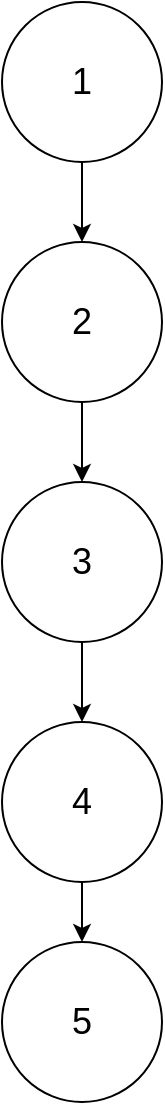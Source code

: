 <mxfile version="28.0.6">
  <diagram name="Page-1" id="AeU1t8Np7fLr96BN7ZkZ">
    <mxGraphModel dx="426" dy="430" grid="1" gridSize="10" guides="1" tooltips="1" connect="1" arrows="1" fold="1" page="1" pageScale="1" pageWidth="850" pageHeight="1100" math="0" shadow="0">
      <root>
        <mxCell id="0" />
        <mxCell id="1" parent="0" />
        <mxCell id="leFjqJFG7srZwq30S-Zs-3" style="edgeStyle=orthogonalEdgeStyle;rounded=0;orthogonalLoop=1;jettySize=auto;html=1;entryX=0.5;entryY=0;entryDx=0;entryDy=0;" edge="1" parent="1" source="leFjqJFG7srZwq30S-Zs-1" target="leFjqJFG7srZwq30S-Zs-2">
          <mxGeometry relative="1" as="geometry" />
        </mxCell>
        <mxCell id="leFjqJFG7srZwq30S-Zs-1" value="&lt;font style=&quot;font-size: 18px;&quot;&gt;1&lt;/font&gt;" style="ellipse;whiteSpace=wrap;html=1;aspect=fixed;" vertex="1" parent="1">
          <mxGeometry x="200" width="80" height="80" as="geometry" />
        </mxCell>
        <mxCell id="leFjqJFG7srZwq30S-Zs-5" style="edgeStyle=orthogonalEdgeStyle;rounded=0;orthogonalLoop=1;jettySize=auto;html=1;entryX=0.5;entryY=0;entryDx=0;entryDy=0;" edge="1" parent="1" source="leFjqJFG7srZwq30S-Zs-2" target="leFjqJFG7srZwq30S-Zs-4">
          <mxGeometry relative="1" as="geometry" />
        </mxCell>
        <mxCell id="leFjqJFG7srZwq30S-Zs-2" value="&lt;font style=&quot;font-size: 18px;&quot;&gt;2&lt;/font&gt;" style="ellipse;whiteSpace=wrap;html=1;aspect=fixed;" vertex="1" parent="1">
          <mxGeometry x="200" y="120" width="80" height="80" as="geometry" />
        </mxCell>
        <mxCell id="leFjqJFG7srZwq30S-Zs-7" style="edgeStyle=orthogonalEdgeStyle;rounded=0;orthogonalLoop=1;jettySize=auto;html=1;" edge="1" parent="1" source="leFjqJFG7srZwq30S-Zs-4" target="leFjqJFG7srZwq30S-Zs-6">
          <mxGeometry relative="1" as="geometry" />
        </mxCell>
        <mxCell id="leFjqJFG7srZwq30S-Zs-4" value="&lt;font style=&quot;font-size: 18px;&quot;&gt;3&lt;/font&gt;" style="ellipse;whiteSpace=wrap;html=1;aspect=fixed;" vertex="1" parent="1">
          <mxGeometry x="200" y="240" width="80" height="80" as="geometry" />
        </mxCell>
        <mxCell id="leFjqJFG7srZwq30S-Zs-9" style="edgeStyle=orthogonalEdgeStyle;rounded=0;orthogonalLoop=1;jettySize=auto;html=1;" edge="1" parent="1" source="leFjqJFG7srZwq30S-Zs-6" target="leFjqJFG7srZwq30S-Zs-8">
          <mxGeometry relative="1" as="geometry" />
        </mxCell>
        <mxCell id="leFjqJFG7srZwq30S-Zs-6" value="&lt;font style=&quot;font-size: 18px;&quot;&gt;4&lt;/font&gt;" style="ellipse;whiteSpace=wrap;html=1;aspect=fixed;" vertex="1" parent="1">
          <mxGeometry x="200" y="360" width="80" height="80" as="geometry" />
        </mxCell>
        <mxCell id="leFjqJFG7srZwq30S-Zs-8" value="&lt;font style=&quot;font-size: 18px;&quot;&gt;5&lt;/font&gt;" style="ellipse;whiteSpace=wrap;html=1;aspect=fixed;" vertex="1" parent="1">
          <mxGeometry x="200" y="470" width="80" height="80" as="geometry" />
        </mxCell>
      </root>
    </mxGraphModel>
  </diagram>
</mxfile>
